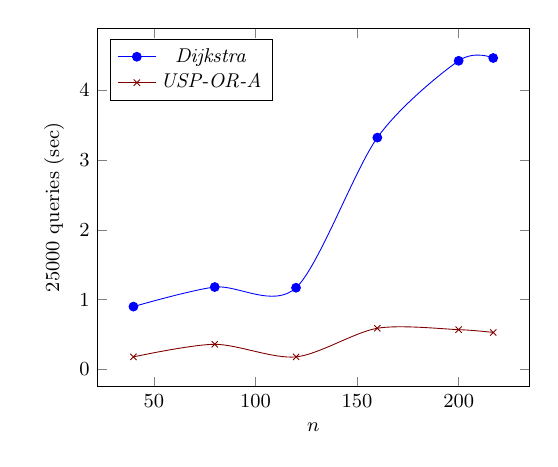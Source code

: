\tikzstyle{textstyle}=[font=\fontsize{9}{9}\selectfont]
\begin{tikzpicture}[textstyle, scale=0.8]
    \begin{axis}[
        xlabel={$n$},
        ylabel={$25000$ queries (sec)},
		legend pos=north west
        ]
        
    \addplot[smooth,mark=*,color=blue] plot coordinates {
		(40,0.9)
		(80,1.18)
		(120,1.17)
		(160,3.32)
		(200,4.42)
		(217,4.46)
    };
    \addlegendentry{\textit{Dijkstra}}
    
    \addplot[smooth,mark=x,color=black!50!red] plot coordinates {
		(40,0.18)
		(80,0.36)
		(120,0.18)
		(160,0.59)
		(200,0.57)
		(217,0.53)
    };
    \addlegendentry{\textit{USP-OR-A}}
    
    \end{axis}
\end{tikzpicture}
